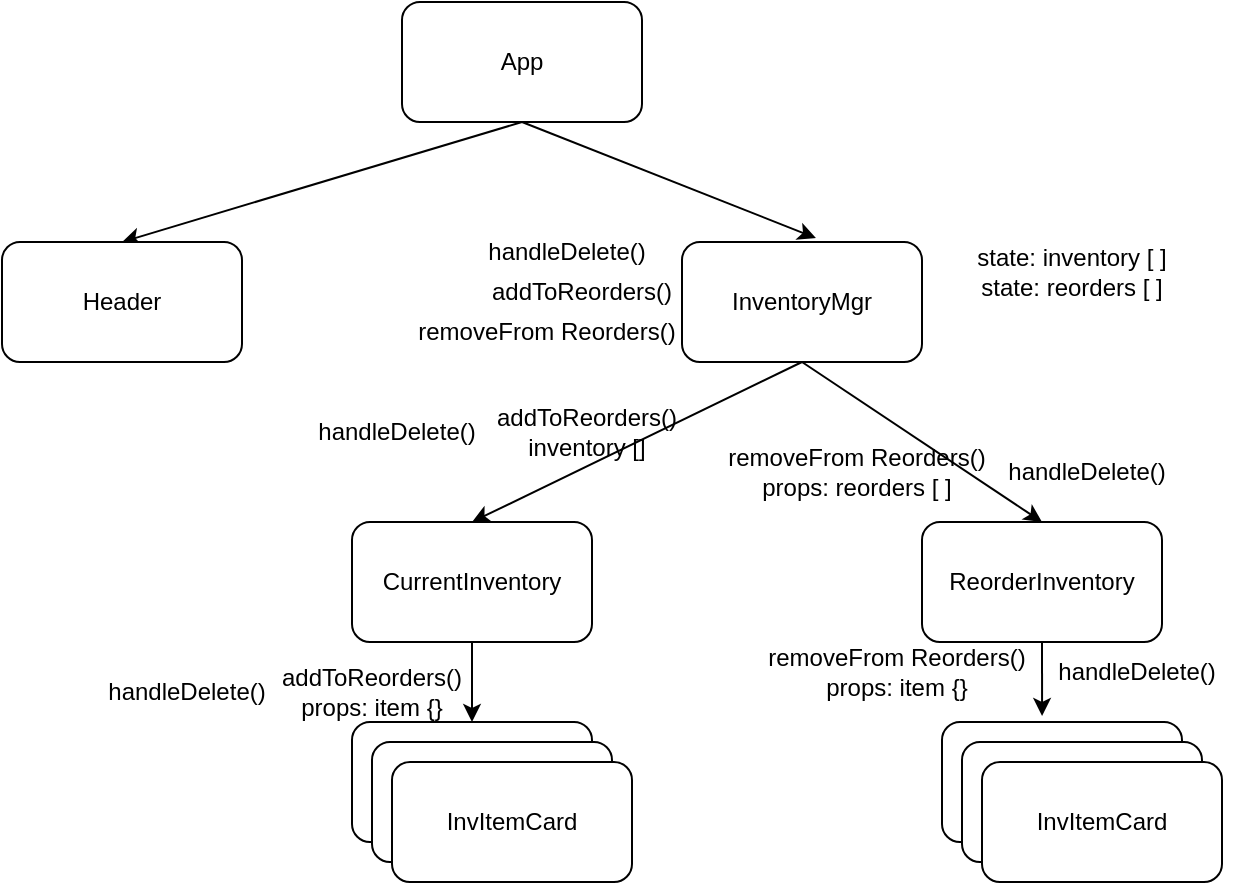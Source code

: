 <mxfile>
    <diagram id="vLfc1v9aNEKHmvS3cEkg" name="Page-1">
        <mxGraphModel dx="764" dy="555" grid="1" gridSize="10" guides="1" tooltips="1" connect="1" arrows="1" fold="1" page="1" pageScale="1" pageWidth="850" pageHeight="1100" math="0" shadow="0">
            <root>
                <mxCell id="0"/>
                <mxCell id="1" parent="0"/>
                <mxCell id="13" style="edgeStyle=none;html=1;exitX=0.5;exitY=1;exitDx=0;exitDy=0;entryX=0.5;entryY=0;entryDx=0;entryDy=0;" edge="1" parent="1" source="2" target="3">
                    <mxGeometry relative="1" as="geometry"/>
                </mxCell>
                <mxCell id="14" style="edgeStyle=none;html=1;exitX=0.5;exitY=1;exitDx=0;exitDy=0;entryX=0.558;entryY=-0.033;entryDx=0;entryDy=0;entryPerimeter=0;" edge="1" parent="1" source="2" target="4">
                    <mxGeometry relative="1" as="geometry"/>
                </mxCell>
                <mxCell id="2" value="App" style="rounded=1;whiteSpace=wrap;html=1;" vertex="1" parent="1">
                    <mxGeometry x="330" y="50" width="120" height="60" as="geometry"/>
                </mxCell>
                <mxCell id="3" value="Header" style="rounded=1;whiteSpace=wrap;html=1;" vertex="1" parent="1">
                    <mxGeometry x="130" y="170" width="120" height="60" as="geometry"/>
                </mxCell>
                <mxCell id="15" style="edgeStyle=none;html=1;exitX=0.5;exitY=1;exitDx=0;exitDy=0;entryX=0.5;entryY=0;entryDx=0;entryDy=0;" edge="1" parent="1" source="4" target="5">
                    <mxGeometry relative="1" as="geometry"/>
                </mxCell>
                <mxCell id="16" style="edgeStyle=none;html=1;exitX=0.5;exitY=1;exitDx=0;exitDy=0;entryX=0.5;entryY=0;entryDx=0;entryDy=0;" edge="1" parent="1" source="4" target="6">
                    <mxGeometry relative="1" as="geometry"/>
                </mxCell>
                <mxCell id="4" value="InventoryMgr" style="rounded=1;whiteSpace=wrap;html=1;" vertex="1" parent="1">
                    <mxGeometry x="470" y="170" width="120" height="60" as="geometry"/>
                </mxCell>
                <mxCell id="17" style="edgeStyle=none;html=1;exitX=0.5;exitY=1;exitDx=0;exitDy=0;entryX=0.5;entryY=0;entryDx=0;entryDy=0;" edge="1" parent="1" source="5" target="7">
                    <mxGeometry relative="1" as="geometry"/>
                </mxCell>
                <mxCell id="5" value="CurrentInventory" style="rounded=1;whiteSpace=wrap;html=1;" vertex="1" parent="1">
                    <mxGeometry x="305" y="310" width="120" height="60" as="geometry"/>
                </mxCell>
                <mxCell id="18" style="edgeStyle=none;html=1;exitX=0.5;exitY=1;exitDx=0;exitDy=0;entryX=0.417;entryY=-0.05;entryDx=0;entryDy=0;entryPerimeter=0;" edge="1" parent="1" source="6" target="8">
                    <mxGeometry relative="1" as="geometry"/>
                </mxCell>
                <mxCell id="6" value="ReorderInventory" style="rounded=1;whiteSpace=wrap;html=1;" vertex="1" parent="1">
                    <mxGeometry x="590" y="310" width="120" height="60" as="geometry"/>
                </mxCell>
                <mxCell id="7" value="InvItemCard" style="rounded=1;whiteSpace=wrap;html=1;" vertex="1" parent="1">
                    <mxGeometry x="305" y="410" width="120" height="60" as="geometry"/>
                </mxCell>
                <mxCell id="8" value="InvItemCard" style="rounded=1;whiteSpace=wrap;html=1;" vertex="1" parent="1">
                    <mxGeometry x="600" y="410" width="120" height="60" as="geometry"/>
                </mxCell>
                <mxCell id="9" value="InvItemCard" style="rounded=1;whiteSpace=wrap;html=1;" vertex="1" parent="1">
                    <mxGeometry x="315" y="420" width="120" height="60" as="geometry"/>
                </mxCell>
                <mxCell id="10" value="InvItemCard" style="rounded=1;whiteSpace=wrap;html=1;" vertex="1" parent="1">
                    <mxGeometry x="325" y="430" width="120" height="60" as="geometry"/>
                </mxCell>
                <mxCell id="11" value="InvItemCard" style="rounded=1;whiteSpace=wrap;html=1;" vertex="1" parent="1">
                    <mxGeometry x="610" y="420" width="120" height="60" as="geometry"/>
                </mxCell>
                <mxCell id="12" value="InvItemCard" style="rounded=1;whiteSpace=wrap;html=1;" vertex="1" parent="1">
                    <mxGeometry x="620" y="430" width="120" height="60" as="geometry"/>
                </mxCell>
                <mxCell id="19" value="state: inventory [ ]&lt;br&gt;state: reorders [ ]" style="text;html=1;strokeColor=none;fillColor=none;align=center;verticalAlign=middle;whiteSpace=wrap;rounded=0;" vertex="1" parent="1">
                    <mxGeometry x="590" y="170" width="150" height="30" as="geometry"/>
                </mxCell>
                <mxCell id="20" value="addToReorders()" style="text;html=1;strokeColor=none;fillColor=none;align=center;verticalAlign=middle;whiteSpace=wrap;rounded=0;" vertex="1" parent="1">
                    <mxGeometry x="390" y="180" width="60" height="30" as="geometry"/>
                </mxCell>
                <mxCell id="22" value="addToReorders()&lt;br&gt;inventory []" style="text;html=1;strokeColor=none;fillColor=none;align=center;verticalAlign=middle;whiteSpace=wrap;rounded=0;" vertex="1" parent="1">
                    <mxGeometry x="375" y="250" width="95" height="30" as="geometry"/>
                </mxCell>
                <mxCell id="24" value="addToReorders()&lt;br&gt;props: item {}" style="text;html=1;strokeColor=none;fillColor=none;align=center;verticalAlign=middle;whiteSpace=wrap;rounded=0;" vertex="1" parent="1">
                    <mxGeometry x="250" y="380" width="130" height="30" as="geometry"/>
                </mxCell>
                <mxCell id="25" value="removeFrom Reorders()" style="text;html=1;strokeColor=none;fillColor=none;align=center;verticalAlign=middle;whiteSpace=wrap;rounded=0;" vertex="1" parent="1">
                    <mxGeometry x="335" y="200" width="135" height="30" as="geometry"/>
                </mxCell>
                <mxCell id="26" value="removeFrom Reorders()&lt;br&gt;props: reorders [ ]" style="text;html=1;strokeColor=none;fillColor=none;align=center;verticalAlign=middle;whiteSpace=wrap;rounded=0;" vertex="1" parent="1">
                    <mxGeometry x="490" y="270" width="135" height="30" as="geometry"/>
                </mxCell>
                <mxCell id="27" value="removeFrom Reorders()&lt;br&gt;props: item {}" style="text;html=1;strokeColor=none;fillColor=none;align=center;verticalAlign=middle;whiteSpace=wrap;rounded=0;" vertex="1" parent="1">
                    <mxGeometry x="510" y="370" width="135" height="30" as="geometry"/>
                </mxCell>
                <mxCell id="28" value="handleDelete()" style="text;html=1;strokeColor=none;fillColor=none;align=center;verticalAlign=middle;whiteSpace=wrap;rounded=0;" vertex="1" parent="1">
                    <mxGeometry x="360" y="160" width="105" height="30" as="geometry"/>
                </mxCell>
                <mxCell id="29" value="handleDelete()" style="text;html=1;strokeColor=none;fillColor=none;align=center;verticalAlign=middle;whiteSpace=wrap;rounded=0;" vertex="1" parent="1">
                    <mxGeometry x="620" y="270" width="105" height="30" as="geometry"/>
                </mxCell>
                <mxCell id="30" value="handleDelete()" style="text;html=1;strokeColor=none;fillColor=none;align=center;verticalAlign=middle;whiteSpace=wrap;rounded=0;" vertex="1" parent="1">
                    <mxGeometry x="170" y="380" width="105" height="30" as="geometry"/>
                </mxCell>
                <mxCell id="31" value="handleDelete()" style="text;html=1;strokeColor=none;fillColor=none;align=center;verticalAlign=middle;whiteSpace=wrap;rounded=0;" vertex="1" parent="1">
                    <mxGeometry x="275" y="250" width="105" height="30" as="geometry"/>
                </mxCell>
                <mxCell id="32" value="handleDelete()" style="text;html=1;strokeColor=none;fillColor=none;align=center;verticalAlign=middle;whiteSpace=wrap;rounded=0;" vertex="1" parent="1">
                    <mxGeometry x="645" y="370" width="105" height="30" as="geometry"/>
                </mxCell>
            </root>
        </mxGraphModel>
    </diagram>
</mxfile>